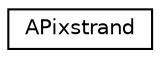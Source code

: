 digraph G
{
  edge [fontname="Helvetica",fontsize="10",labelfontname="Helvetica",labelfontsize="10"];
  node [fontname="Helvetica",fontsize="10",shape=record];
  rankdir=LR;
  Node1 [label="APixstrand",height=0.2,width=0.4,color="black", fillcolor="white", style="filled",URL="$dd/d9e/structAPixstrand.html"];
}
